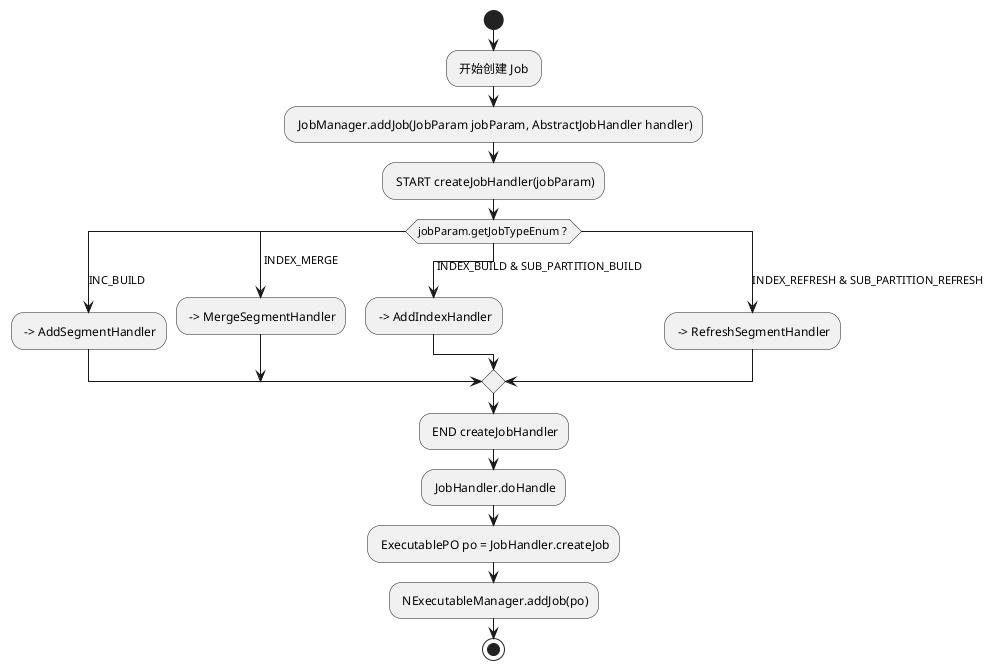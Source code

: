 @startuml
' https://plantuml.com/activity-diagram-beta



start
: 开始创建 Job ;
: JobManager.addJob(JobParam jobParam, AbstractJobHandler handler);
: START createJobHandler(jobParam);

switch (jobParam.getJobTypeEnum ? )
    case ( \nINC_BUILD )
      : -> AddSegmentHandler;
    case ( INDEX_MERGE )
      : -> MergeSegmentHandler;
    case ( INDEX_BUILD & SUB_PARTITION_BUILD )
      : -> AddIndexHandler;
    case ( \nINDEX_REFRESH & SUB_PARTITION_REFRESH )
      : -> RefreshSegmentHandler;
endswitch
: END createJobHandler;

: JobHandler.doHandle;
: ExecutablePO po = JobHandler.createJob;



: NExecutableManager.addJob(po);


stop
@enduml


